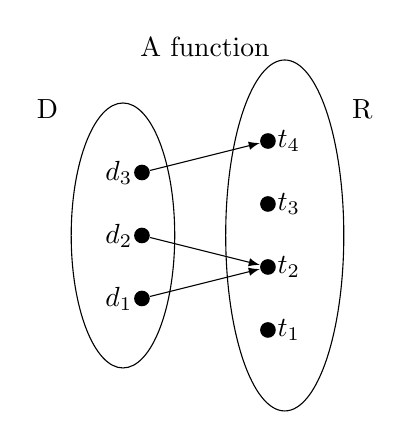 \begin{tikzpicture}[scale=.8]
  %put some nodes on the left
  \node at (1,5) {A function};
  \foreach \x in {1,2,3}{
  \node[fill,circle,inner sep=2pt] (d\x) at (0,\x) {};
  \node[left] (dt\x) at (0, \x) {$d_{\x}$};
  }

  \node (D) at (-1.5,4) {D};
  \node[fit=(d1) (d2) (d3) (dt1) (dt2) (dt3),ellipse,draw,minimum width=1cm] {};
  %put some nodes on the center
  \foreach \x[count=\xi] in {1,2,3,4}{
  \node[fill,circle,inner sep=2pt] (r\xi) at (2,\x-.5) {};
  \node[right] (rt\x) at (2, \x-.5) {$t_{\x}$};
  }
  \node (S) at (3.5,4) {R};
  \node[fit=(r1) (r2) (r3) (r4) (rt1) (rt2) (rt3) (rt4),ellipse,draw,minimum width=1.5cm] {};
  \draw[-latex] (d1) -- (r2);
  \draw[-latex] (d2) -- (r2);
  \draw[-latex] (d3) -- (r4);
\end{tikzpicture}